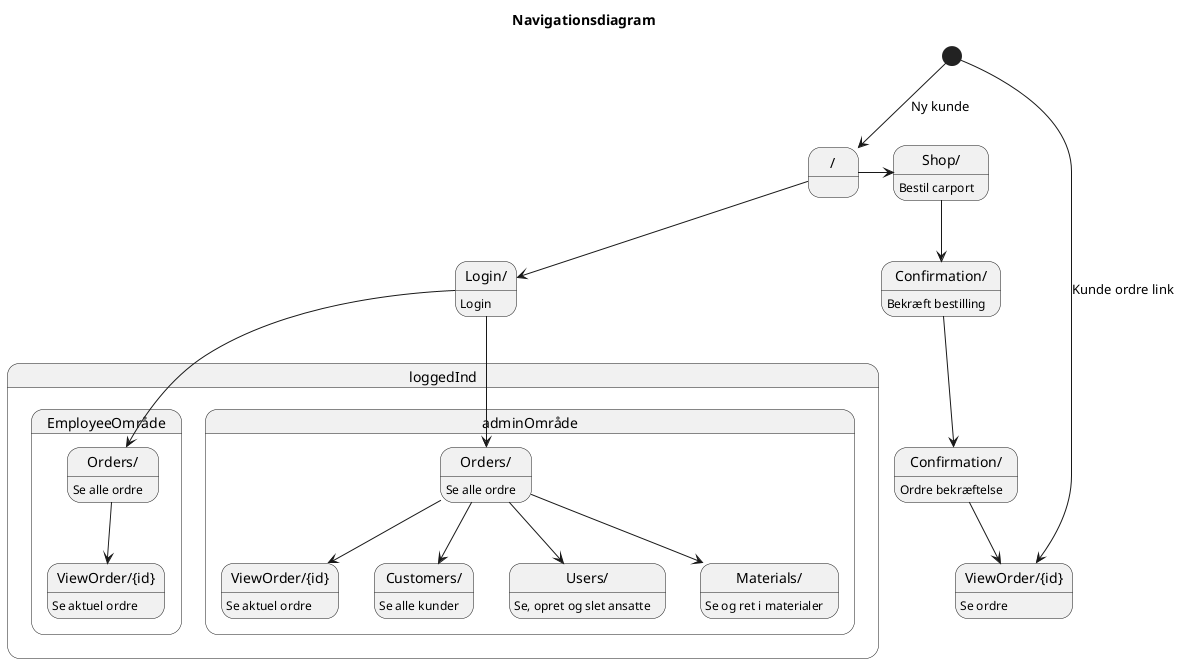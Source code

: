 @startuml
Title Navigationsdiagram







state "/" as index

[*] --> index: Ny kunde

state "Login/" as login :Login

state "loggedInd" as l {

  state "EmployeeOmråde" as u {


      state "Orders/" as u_orders :Se alle ordre
      state "ViewOrder/{id}" as u_order_details :Se aktuel ordre

      login --> u_orders
      u_orders --> u_order_details

  }

  state "adminOmråde" as a {


      state "Orders/" as a_orders :Se alle ordre
      state "ViewOrder/{id}" as a_order_details :Se aktuel ordre

      state "Customers/" as a_customer :Se alle kunder

      state "Users/" as a_users :Se, opret og slet ansatte

      state "Materials/" as a_materials :Se og ret i materialer

      login --> a_orders
      a_orders --> a_order_details

      a_orders --> a_customer

      a_orders --> a_users

      a_orders --> a_materials
  }

}


'state "customerNew" as cn {

    state "Shop/" as cn_shop :Bestil carport
    state "Confirmation/" as cn_confirmation :Bekræft bestilling
    state "Confirmation/" as cn_thankyou :Ordre bekræftelse
    state "ViewOrder/{id}" as cn_vieworder :Se ordre

    index -right-> cn_shop
    cn_shop --> cn_confirmation
    cn_confirmation --> cn_thankyou
    cn_thankyou --> cn_vieworder

    [*] -down-> cn_vieworder:Kunde ordre link
'}
'
'state "customerReturn" as co {
'
'    state "ViewOrder/{id}" as co_vieworder :Se ordre
'
'    [*] --> co_vieworder
'}

index -down-> login
'index -down-> cn
'index -down-> co

@enduml